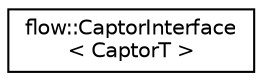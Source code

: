 digraph "Graphical Class Hierarchy"
{
 // LATEX_PDF_SIZE
  edge [fontname="Helvetica",fontsize="10",labelfontname="Helvetica",labelfontsize="10"];
  node [fontname="Helvetica",fontsize="10",shape=record];
  rankdir="LR";
  Node0 [label="flow::CaptorInterface\l\< CaptorT \>",height=0.2,width=0.4,color="black", fillcolor="white", style="filled",URL="$classflow_1_1_captor_interface.html",tooltip="CRTP-base which defines basic captor interface."];
}
